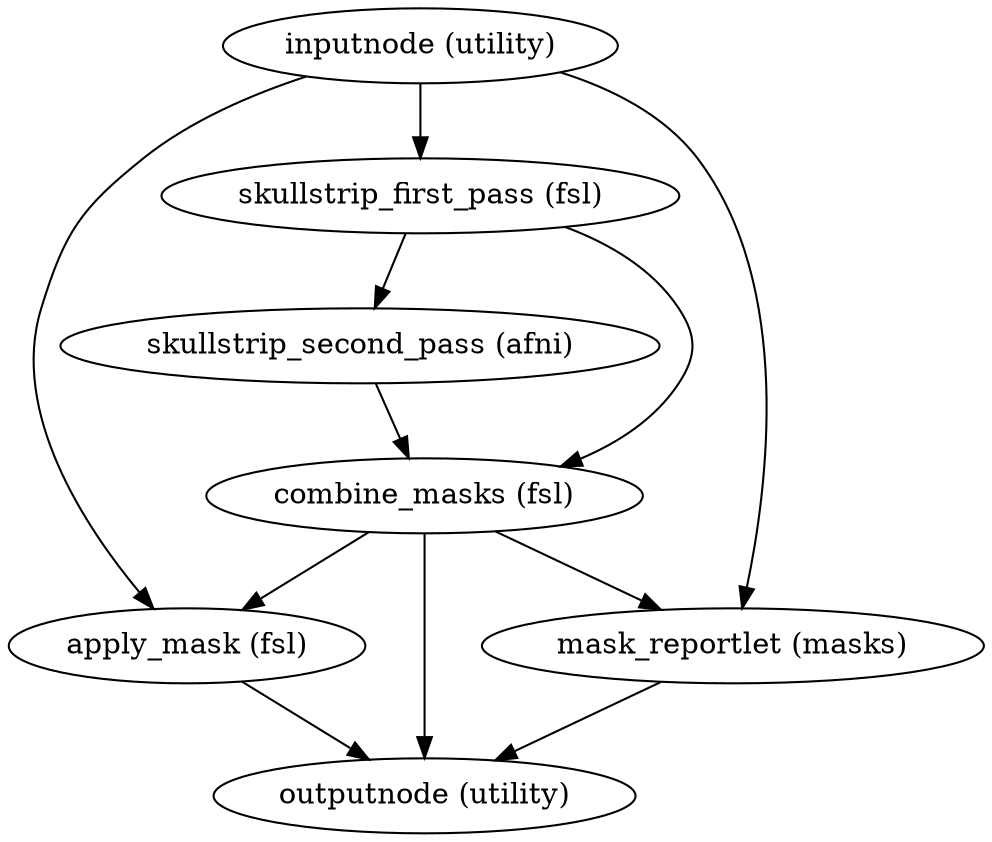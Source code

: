 strict digraph  {
"inputnode (utility)";
"skullstrip_first_pass (fsl)";
"apply_mask (fsl)";
"mask_reportlet (masks)";
"skullstrip_second_pass (afni)";
"combine_masks (fsl)";
"outputnode (utility)";
"inputnode (utility)" -> "skullstrip_first_pass (fsl)";
"inputnode (utility)" -> "apply_mask (fsl)";
"inputnode (utility)" -> "mask_reportlet (masks)";
"skullstrip_first_pass (fsl)" -> "skullstrip_second_pass (afni)";
"skullstrip_first_pass (fsl)" -> "combine_masks (fsl)";
"apply_mask (fsl)" -> "outputnode (utility)";
"mask_reportlet (masks)" -> "outputnode (utility)";
"skullstrip_second_pass (afni)" -> "combine_masks (fsl)";
"combine_masks (fsl)" -> "outputnode (utility)";
"combine_masks (fsl)" -> "apply_mask (fsl)";
"combine_masks (fsl)" -> "mask_reportlet (masks)";
}
